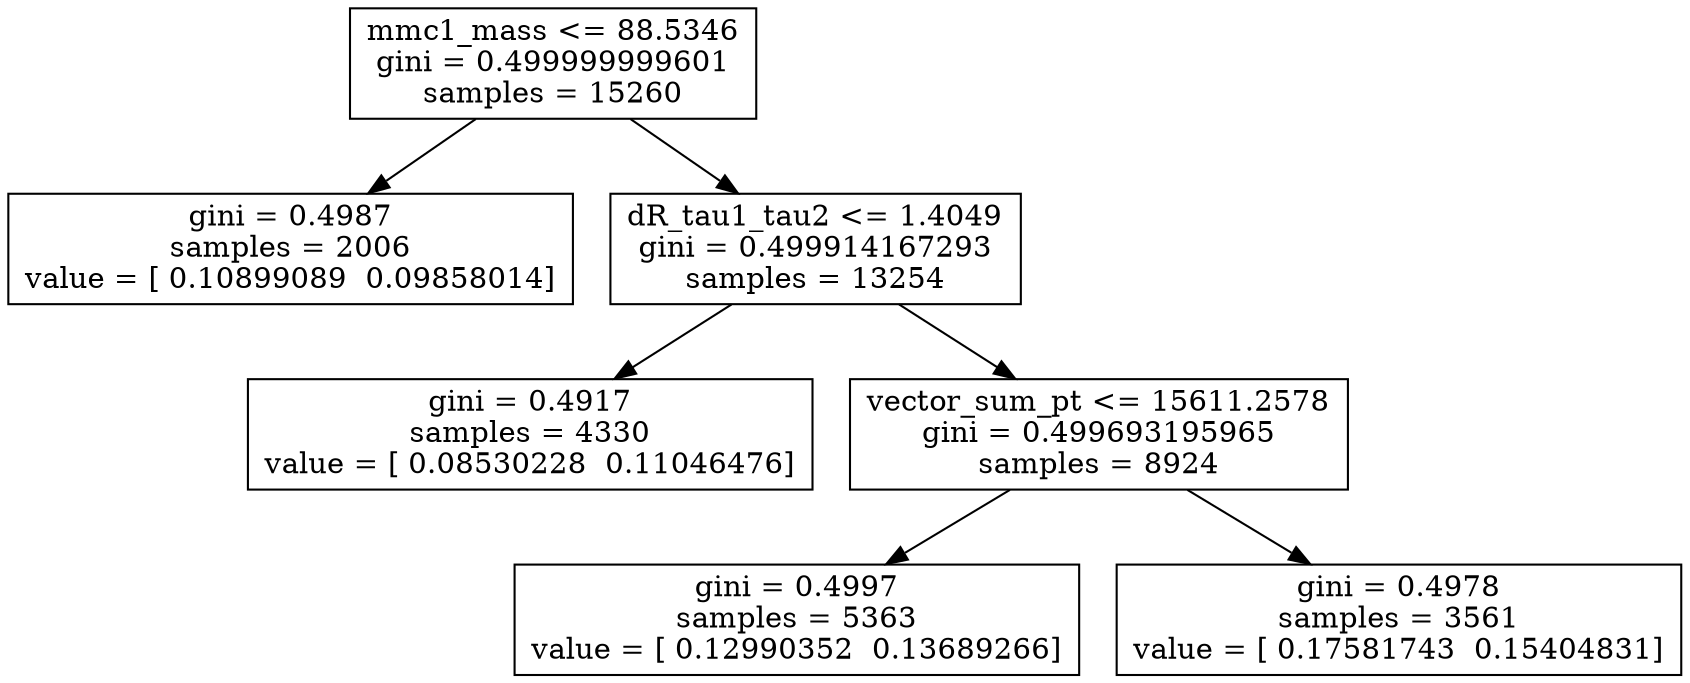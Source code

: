 digraph Tree {
0 [label="mmc1_mass <= 88.5346\ngini = 0.499999999601\nsamples = 15260", shape="box"] ;
1 [label="gini = 0.4987\nsamples = 2006\nvalue = [ 0.10899089  0.09858014]", shape="box"] ;
0 -> 1 ;
2 [label="dR_tau1_tau2 <= 1.4049\ngini = 0.499914167293\nsamples = 13254", shape="box"] ;
0 -> 2 ;
3 [label="gini = 0.4917\nsamples = 4330\nvalue = [ 0.08530228  0.11046476]", shape="box"] ;
2 -> 3 ;
4 [label="vector_sum_pt <= 15611.2578\ngini = 0.499693195965\nsamples = 8924", shape="box"] ;
2 -> 4 ;
5 [label="gini = 0.4997\nsamples = 5363\nvalue = [ 0.12990352  0.13689266]", shape="box"] ;
4 -> 5 ;
6 [label="gini = 0.4978\nsamples = 3561\nvalue = [ 0.17581743  0.15404831]", shape="box"] ;
4 -> 6 ;
}